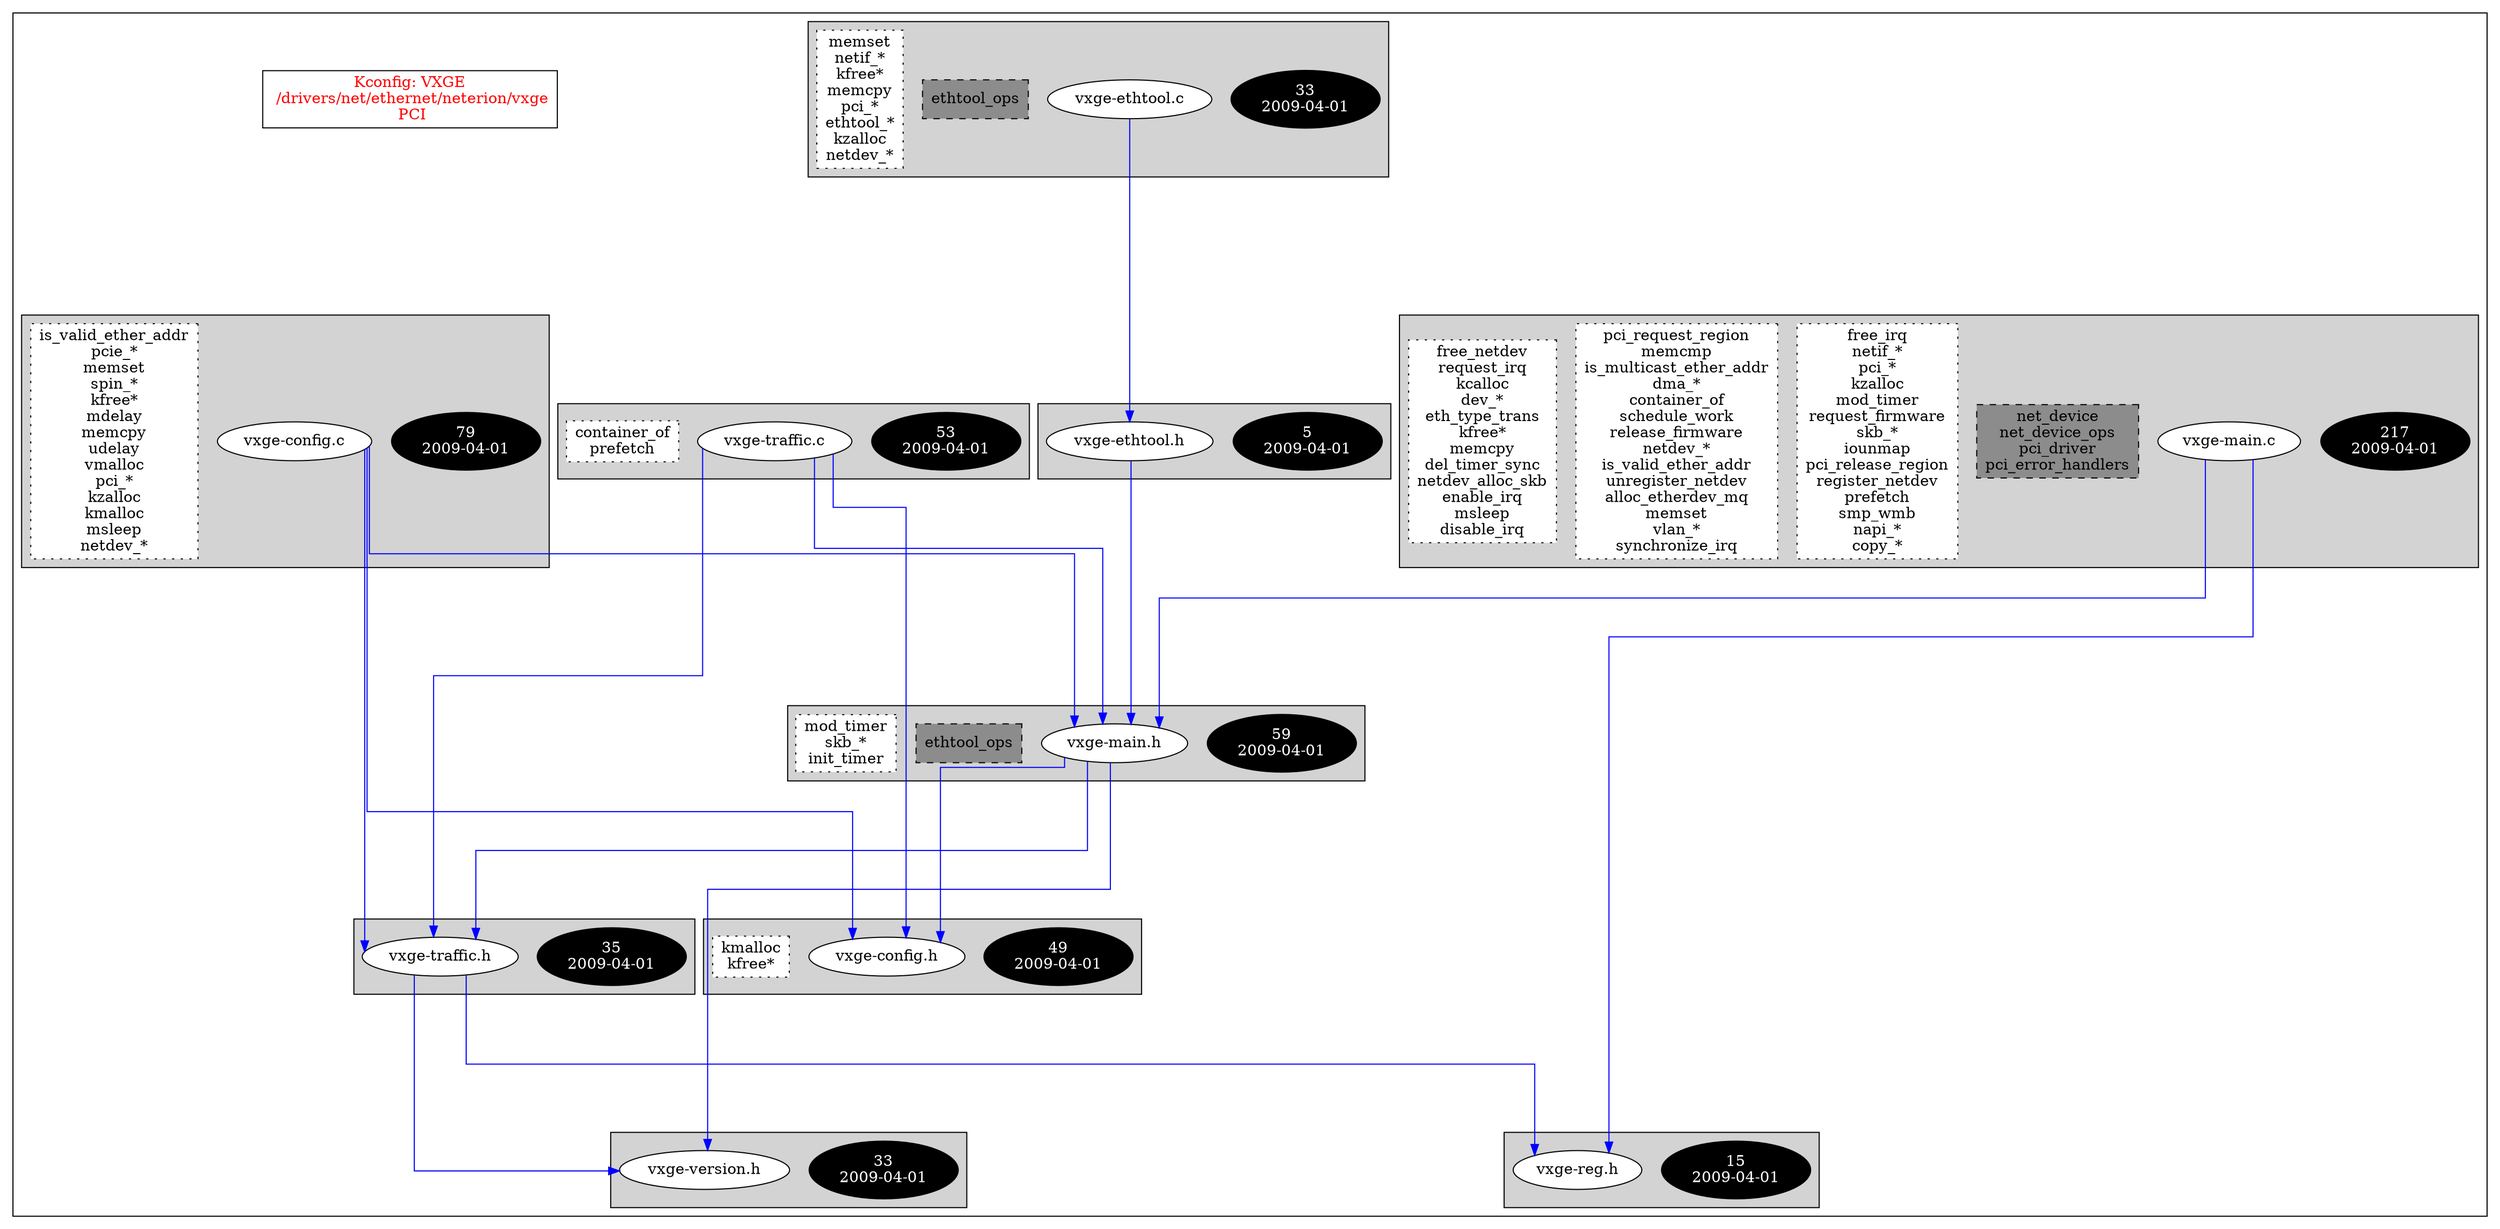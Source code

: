 digraph Driver {
	ranksep=2;
	splines=ortho;
	//Symbol: VXGE
	subgraph "cluster_VXGE"{
		subgraph "cluster_vxge-main.h" {
			style=filled
			"commit_vxge-main.h" [style=filled, fillcolor=black, fontcolor=white, label="59\n2009-04-01"];
			"vxge-main.h" [style=filled, fillcolor=white, fontcolor=black, label="vxge-main.h\n"];
			"structs-vxge-main.h" [style="filled,dashed" shape=box, fillcolor=grey55, fontcolor=black, label="ethtool_ops\n"];
			"funccall0-vxge-main.h" [style="filled,dotted" shape=box, fillcolor=white, fontcolor=black, label="mod_timer\nskb_*\ninit_timer\n"];
		}
		subgraph "cluster_vxge-version.h" {
			style=filled
			"commit_vxge-version.h" [style=filled, fillcolor=black, fontcolor=white, label="33\n2009-04-01"];
			"vxge-version.h" [style=filled, fillcolor=white, fontcolor=black, label="vxge-version.h\n"];
		}
		subgraph "cluster_vxge-reg.h" {
			style=filled
			"commit_vxge-reg.h" [style=filled, fillcolor=black, fontcolor=white, label="15\n2009-04-01"];
			"vxge-reg.h" [style=filled, fillcolor=white, fontcolor=black, label="vxge-reg.h\n"];
		}
		subgraph "cluster_vxge-main.c" {
			style=filled
			"commit_vxge-main.c" [style=filled, fillcolor=black, fontcolor=white, label="217\n2009-04-01"];
			"vxge-main.c" [style=filled, fillcolor=white, fontcolor=black, label="vxge-main.c\n"];
			"structs-vxge-main.c" [style="filled,dashed" shape=box, fillcolor=grey55, fontcolor=black, label="net_device\nnet_device_ops\npci_driver\npci_error_handlers\n"];
			"funccall3-vxge-main.c" [style="filled,dotted" shape=box, fillcolor=white, fontcolor=black, label="free_irq\nnetif_*\npci_*\nkzalloc\nmod_timer\nrequest_firmware\nskb_*\niounmap\npci_release_region\nregister_netdev\nprefetch\nsmp_wmb\nnapi_*\ncopy_*\n"];
			"funccall2-vxge-main.c" [style="filled,dotted" shape=box, fillcolor=white, fontcolor=black, label="pci_request_region\nmemcmp\nis_multicast_ether_addr\ndma_*\ncontainer_of\nschedule_work\nrelease_firmware\nnetdev_*\nis_valid_ether_addr\nunregister_netdev\nalloc_etherdev_mq\nmemset\nvlan_*\nsynchronize_irq\n"];
			"funccall1-vxge-main.c" [style="filled,dotted" shape=box, fillcolor=white, fontcolor=black, label="free_netdev\nrequest_irq\nkcalloc\ndev_*\neth_type_trans\nkfree*\nmemcpy\ndel_timer_sync\nnetdev_alloc_skb\nenable_irq\nmsleep\ndisable_irq\n"];
		}
		subgraph "cluster_vxge-ethtool.h" {
			style=filled
			"commit_vxge-ethtool.h" [style=filled, fillcolor=black, fontcolor=white, label="5\n2009-04-01"];
			"vxge-ethtool.h" [style=filled, fillcolor=white, fontcolor=black, label="vxge-ethtool.h\n"];
		}
		subgraph "cluster_vxge-ethtool.c" {
			style=filled
			"commit_vxge-ethtool.c" [style=filled, fillcolor=black, fontcolor=white, label="33\n2009-04-01"];
			"vxge-ethtool.c" [style=filled, fillcolor=white, fontcolor=black, label="vxge-ethtool.c\n"];
			"structs-vxge-ethtool.c" [style="filled,dashed" shape=box, fillcolor=grey55, fontcolor=black, label="ethtool_ops\n"];
			"funccall0-vxge-ethtool.c" [style="filled,dotted" shape=box, fillcolor=white, fontcolor=black, label="memset\nnetif_*\nkfree*\nmemcpy\npci_*\nethtool_*\nkzalloc\nnetdev_*\n"];
		}
		subgraph "cluster_vxge-traffic.h" {
			style=filled
			"commit_vxge-traffic.h" [style=filled, fillcolor=black, fontcolor=white, label="35\n2009-04-01"];
			"vxge-traffic.h" [style=filled, fillcolor=white, fontcolor=black, label="vxge-traffic.h\n"];
		}
		subgraph "cluster_vxge-traffic.c" {
			style=filled
			"commit_vxge-traffic.c" [style=filled, fillcolor=black, fontcolor=white, label="53\n2009-04-01"];
			"vxge-traffic.c" [style=filled, fillcolor=white, fontcolor=black, label="vxge-traffic.c\n"];
			"funccall0-vxge-traffic.c" [style="filled,dotted" shape=box, fillcolor=white, fontcolor=black, label="container_of\nprefetch\n"];
		}
		subgraph "cluster_vxge-config.h" {
			style=filled
			"commit_vxge-config.h" [style=filled, fillcolor=black, fontcolor=white, label="49\n2009-04-01"];
			"vxge-config.h" [style=filled, fillcolor=white, fontcolor=black, label="vxge-config.h\n"];
			"funccall0-vxge-config.h" [style="filled,dotted" shape=box, fillcolor=white, fontcolor=black, label="kmalloc\nkfree*\n"];
		}
		subgraph "cluster_vxge-config.c" {
			style=filled
			"commit_vxge-config.c" [style=filled, fillcolor=black, fontcolor=white, label="79\n2009-04-01"];
			"vxge-config.c" [style=filled, fillcolor=white, fontcolor=black, label="vxge-config.c\n"];
			"funccall0-vxge-config.c" [style="filled,dotted" shape=box, fillcolor=white, fontcolor=black, label="is_valid_ether_addr\npcie_*\nmemset\nspin_*\nkfree*\nmdelay\nmemcpy\nudelay\nvmalloc\npci_*\nkzalloc\nkmalloc\nmsleep\nnetdev_*\n"];
		}
		"K:VXGE" [label="Kconfig: VXGE\n /drivers/net/ethernet/neterion/vxge\n  PCI ", shape=box, fontcolor=red];
	}
"vxge-main.h" -> "vxge-version.h"[color=blue];
"vxge-main.h" -> "vxge-config.h"[color=blue];
"vxge-main.h" -> "vxge-traffic.h"[color=blue];
"vxge-main.c" -> "vxge-reg.h"[color=blue];
"vxge-main.c" -> "vxge-main.h"[color=blue];
"vxge-ethtool.h" -> "vxge-main.h"[color=blue];
"vxge-ethtool.c" -> "vxge-ethtool.h"[color=blue];
"vxge-traffic.h" -> "vxge-version.h"[color=blue];
"vxge-traffic.h" -> "vxge-reg.h"[color=blue];
"vxge-traffic.c" -> "vxge-config.h"[color=blue];
"vxge-traffic.c" -> "vxge-main.h"[color=blue];
"vxge-traffic.c" -> "vxge-traffic.h"[color=blue];
"vxge-config.c" -> "vxge-config.h"[color=blue];
"vxge-config.c" -> "vxge-main.h"[color=blue];
"vxge-config.c" -> "vxge-traffic.h"[color=blue];
}

